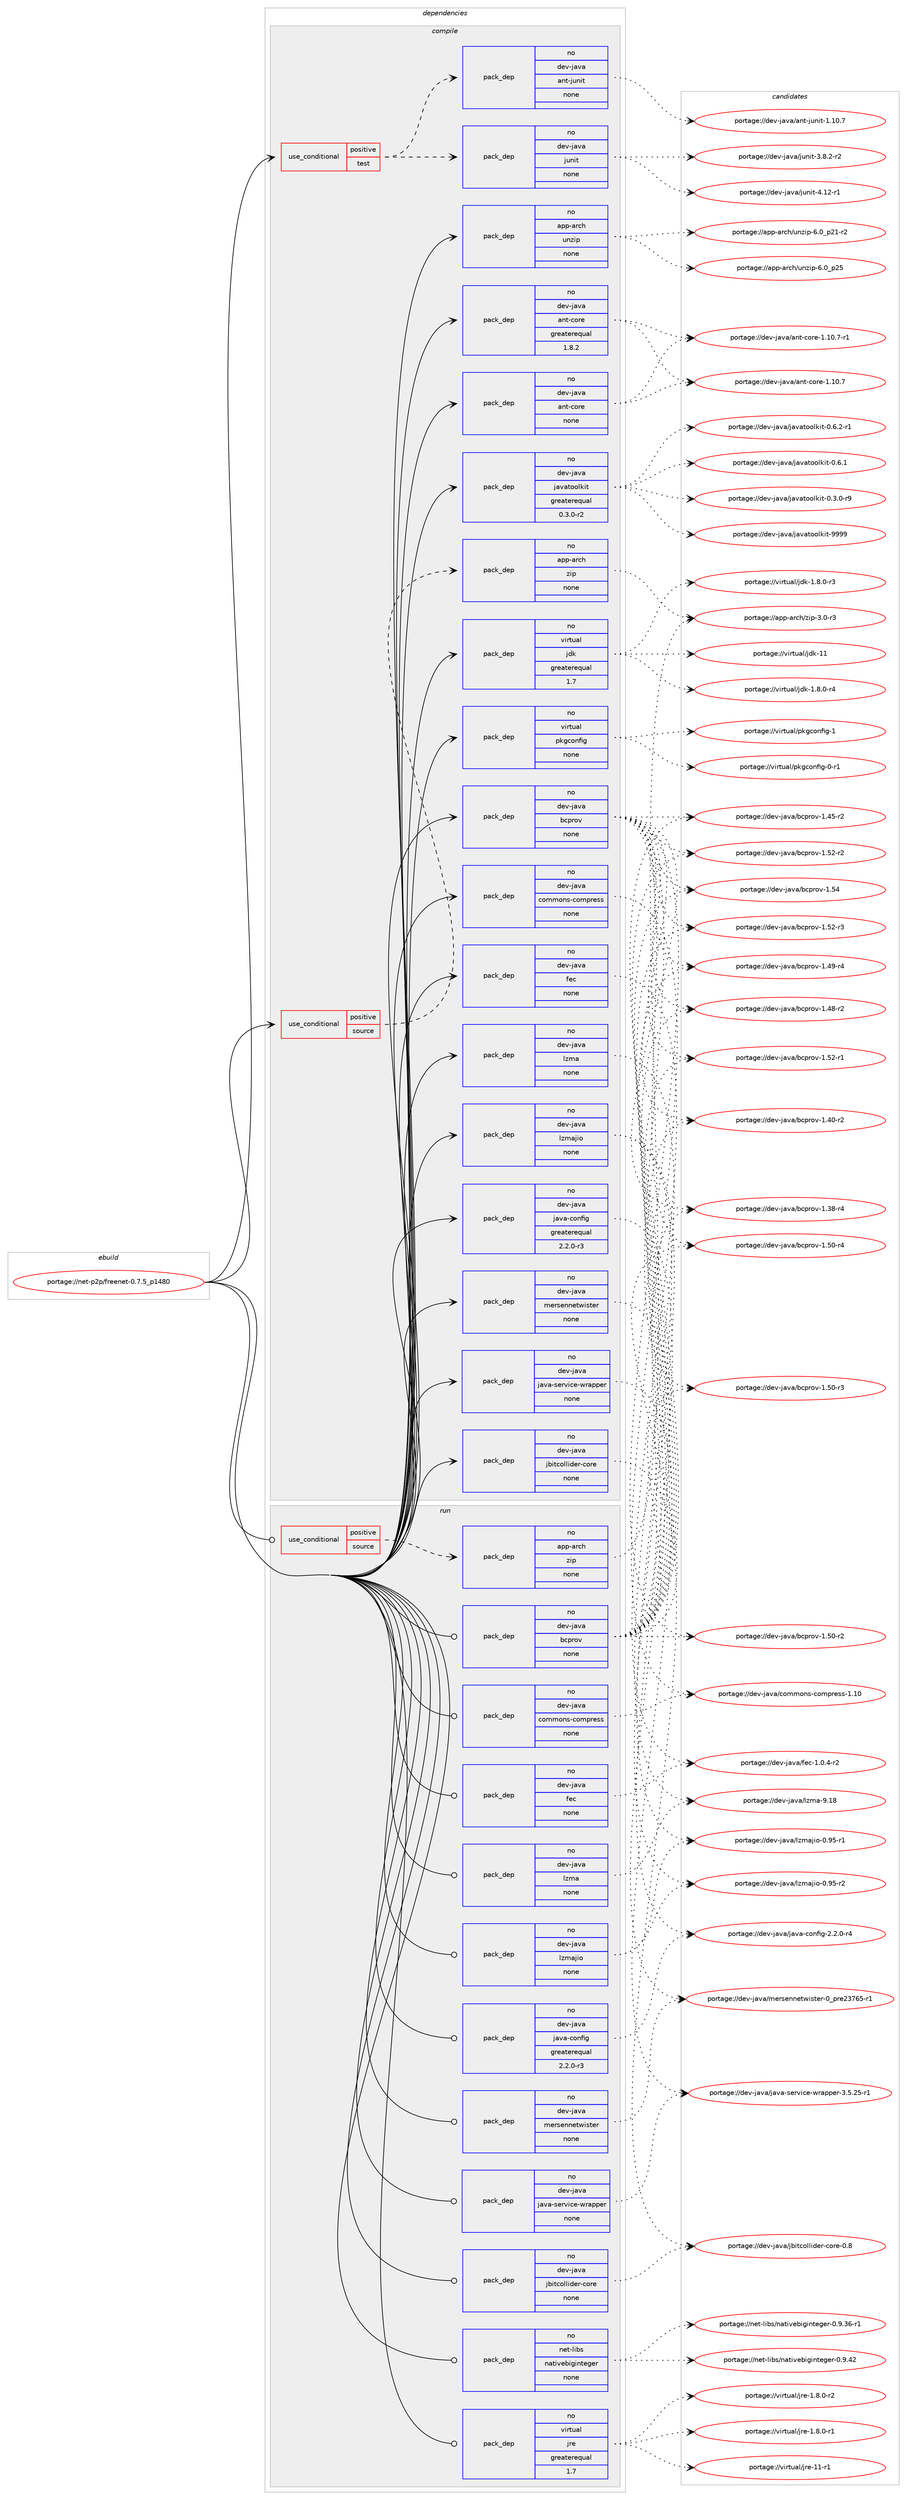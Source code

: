 digraph prolog {

# *************
# Graph options
# *************

newrank=true;
concentrate=true;
compound=true;
graph [rankdir=LR,fontname=Helvetica,fontsize=10,ranksep=1.5];#, ranksep=2.5, nodesep=0.2];
edge  [arrowhead=vee];
node  [fontname=Helvetica,fontsize=10];

# **********
# The ebuild
# **********

subgraph cluster_leftcol {
color=gray;
rank=same;
label=<<i>ebuild</i>>;
id [label="portage://net-p2p/freenet-0.7.5_p1480", color=red, width=4, href="../net-p2p/freenet-0.7.5_p1480.svg"];
}

# ****************
# The dependencies
# ****************

subgraph cluster_midcol {
color=gray;
label=<<i>dependencies</i>>;
subgraph cluster_compile {
fillcolor="#eeeeee";
style=filled;
label=<<i>compile</i>>;
subgraph cond20958 {
dependency105490 [label=<<TABLE BORDER="0" CELLBORDER="1" CELLSPACING="0" CELLPADDING="4"><TR><TD ROWSPAN="3" CELLPADDING="10">use_conditional</TD></TR><TR><TD>positive</TD></TR><TR><TD>source</TD></TR></TABLE>>, shape=none, color=red];
subgraph pack82700 {
dependency105491 [label=<<TABLE BORDER="0" CELLBORDER="1" CELLSPACING="0" CELLPADDING="4" WIDTH="220"><TR><TD ROWSPAN="6" CELLPADDING="30">pack_dep</TD></TR><TR><TD WIDTH="110">no</TD></TR><TR><TD>app-arch</TD></TR><TR><TD>zip</TD></TR><TR><TD>none</TD></TR><TR><TD></TD></TR></TABLE>>, shape=none, color=blue];
}
dependency105490:e -> dependency105491:w [weight=20,style="dashed",arrowhead="vee"];
}
id:e -> dependency105490:w [weight=20,style="solid",arrowhead="vee"];
subgraph cond20959 {
dependency105492 [label=<<TABLE BORDER="0" CELLBORDER="1" CELLSPACING="0" CELLPADDING="4"><TR><TD ROWSPAN="3" CELLPADDING="10">use_conditional</TD></TR><TR><TD>positive</TD></TR><TR><TD>test</TD></TR></TABLE>>, shape=none, color=red];
subgraph pack82701 {
dependency105493 [label=<<TABLE BORDER="0" CELLBORDER="1" CELLSPACING="0" CELLPADDING="4" WIDTH="220"><TR><TD ROWSPAN="6" CELLPADDING="30">pack_dep</TD></TR><TR><TD WIDTH="110">no</TD></TR><TR><TD>dev-java</TD></TR><TR><TD>junit</TD></TR><TR><TD>none</TD></TR><TR><TD></TD></TR></TABLE>>, shape=none, color=blue];
}
dependency105492:e -> dependency105493:w [weight=20,style="dashed",arrowhead="vee"];
subgraph pack82702 {
dependency105494 [label=<<TABLE BORDER="0" CELLBORDER="1" CELLSPACING="0" CELLPADDING="4" WIDTH="220"><TR><TD ROWSPAN="6" CELLPADDING="30">pack_dep</TD></TR><TR><TD WIDTH="110">no</TD></TR><TR><TD>dev-java</TD></TR><TR><TD>ant-junit</TD></TR><TR><TD>none</TD></TR><TR><TD></TD></TR></TABLE>>, shape=none, color=blue];
}
dependency105492:e -> dependency105494:w [weight=20,style="dashed",arrowhead="vee"];
}
id:e -> dependency105492:w [weight=20,style="solid",arrowhead="vee"];
subgraph pack82703 {
dependency105495 [label=<<TABLE BORDER="0" CELLBORDER="1" CELLSPACING="0" CELLPADDING="4" WIDTH="220"><TR><TD ROWSPAN="6" CELLPADDING="30">pack_dep</TD></TR><TR><TD WIDTH="110">no</TD></TR><TR><TD>app-arch</TD></TR><TR><TD>unzip</TD></TR><TR><TD>none</TD></TR><TR><TD></TD></TR></TABLE>>, shape=none, color=blue];
}
id:e -> dependency105495:w [weight=20,style="solid",arrowhead="vee"];
subgraph pack82704 {
dependency105496 [label=<<TABLE BORDER="0" CELLBORDER="1" CELLSPACING="0" CELLPADDING="4" WIDTH="220"><TR><TD ROWSPAN="6" CELLPADDING="30">pack_dep</TD></TR><TR><TD WIDTH="110">no</TD></TR><TR><TD>dev-java</TD></TR><TR><TD>ant-core</TD></TR><TR><TD>greaterequal</TD></TR><TR><TD>1.8.2</TD></TR></TABLE>>, shape=none, color=blue];
}
id:e -> dependency105496:w [weight=20,style="solid",arrowhead="vee"];
subgraph pack82705 {
dependency105497 [label=<<TABLE BORDER="0" CELLBORDER="1" CELLSPACING="0" CELLPADDING="4" WIDTH="220"><TR><TD ROWSPAN="6" CELLPADDING="30">pack_dep</TD></TR><TR><TD WIDTH="110">no</TD></TR><TR><TD>dev-java</TD></TR><TR><TD>ant-core</TD></TR><TR><TD>none</TD></TR><TR><TD></TD></TR></TABLE>>, shape=none, color=blue];
}
id:e -> dependency105497:w [weight=20,style="solid",arrowhead="vee"];
subgraph pack82706 {
dependency105498 [label=<<TABLE BORDER="0" CELLBORDER="1" CELLSPACING="0" CELLPADDING="4" WIDTH="220"><TR><TD ROWSPAN="6" CELLPADDING="30">pack_dep</TD></TR><TR><TD WIDTH="110">no</TD></TR><TR><TD>dev-java</TD></TR><TR><TD>bcprov</TD></TR><TR><TD>none</TD></TR><TR><TD></TD></TR></TABLE>>, shape=none, color=blue];
}
id:e -> dependency105498:w [weight=20,style="solid",arrowhead="vee"];
subgraph pack82707 {
dependency105499 [label=<<TABLE BORDER="0" CELLBORDER="1" CELLSPACING="0" CELLPADDING="4" WIDTH="220"><TR><TD ROWSPAN="6" CELLPADDING="30">pack_dep</TD></TR><TR><TD WIDTH="110">no</TD></TR><TR><TD>dev-java</TD></TR><TR><TD>commons-compress</TD></TR><TR><TD>none</TD></TR><TR><TD></TD></TR></TABLE>>, shape=none, color=blue];
}
id:e -> dependency105499:w [weight=20,style="solid",arrowhead="vee"];
subgraph pack82708 {
dependency105500 [label=<<TABLE BORDER="0" CELLBORDER="1" CELLSPACING="0" CELLPADDING="4" WIDTH="220"><TR><TD ROWSPAN="6" CELLPADDING="30">pack_dep</TD></TR><TR><TD WIDTH="110">no</TD></TR><TR><TD>dev-java</TD></TR><TR><TD>fec</TD></TR><TR><TD>none</TD></TR><TR><TD></TD></TR></TABLE>>, shape=none, color=blue];
}
id:e -> dependency105500:w [weight=20,style="solid",arrowhead="vee"];
subgraph pack82709 {
dependency105501 [label=<<TABLE BORDER="0" CELLBORDER="1" CELLSPACING="0" CELLPADDING="4" WIDTH="220"><TR><TD ROWSPAN="6" CELLPADDING="30">pack_dep</TD></TR><TR><TD WIDTH="110">no</TD></TR><TR><TD>dev-java</TD></TR><TR><TD>java-config</TD></TR><TR><TD>greaterequal</TD></TR><TR><TD>2.2.0-r3</TD></TR></TABLE>>, shape=none, color=blue];
}
id:e -> dependency105501:w [weight=20,style="solid",arrowhead="vee"];
subgraph pack82710 {
dependency105502 [label=<<TABLE BORDER="0" CELLBORDER="1" CELLSPACING="0" CELLPADDING="4" WIDTH="220"><TR><TD ROWSPAN="6" CELLPADDING="30">pack_dep</TD></TR><TR><TD WIDTH="110">no</TD></TR><TR><TD>dev-java</TD></TR><TR><TD>java-service-wrapper</TD></TR><TR><TD>none</TD></TR><TR><TD></TD></TR></TABLE>>, shape=none, color=blue];
}
id:e -> dependency105502:w [weight=20,style="solid",arrowhead="vee"];
subgraph pack82711 {
dependency105503 [label=<<TABLE BORDER="0" CELLBORDER="1" CELLSPACING="0" CELLPADDING="4" WIDTH="220"><TR><TD ROWSPAN="6" CELLPADDING="30">pack_dep</TD></TR><TR><TD WIDTH="110">no</TD></TR><TR><TD>dev-java</TD></TR><TR><TD>javatoolkit</TD></TR><TR><TD>greaterequal</TD></TR><TR><TD>0.3.0-r2</TD></TR></TABLE>>, shape=none, color=blue];
}
id:e -> dependency105503:w [weight=20,style="solid",arrowhead="vee"];
subgraph pack82712 {
dependency105504 [label=<<TABLE BORDER="0" CELLBORDER="1" CELLSPACING="0" CELLPADDING="4" WIDTH="220"><TR><TD ROWSPAN="6" CELLPADDING="30">pack_dep</TD></TR><TR><TD WIDTH="110">no</TD></TR><TR><TD>dev-java</TD></TR><TR><TD>jbitcollider-core</TD></TR><TR><TD>none</TD></TR><TR><TD></TD></TR></TABLE>>, shape=none, color=blue];
}
id:e -> dependency105504:w [weight=20,style="solid",arrowhead="vee"];
subgraph pack82713 {
dependency105505 [label=<<TABLE BORDER="0" CELLBORDER="1" CELLSPACING="0" CELLPADDING="4" WIDTH="220"><TR><TD ROWSPAN="6" CELLPADDING="30">pack_dep</TD></TR><TR><TD WIDTH="110">no</TD></TR><TR><TD>dev-java</TD></TR><TR><TD>lzma</TD></TR><TR><TD>none</TD></TR><TR><TD></TD></TR></TABLE>>, shape=none, color=blue];
}
id:e -> dependency105505:w [weight=20,style="solid",arrowhead="vee"];
subgraph pack82714 {
dependency105506 [label=<<TABLE BORDER="0" CELLBORDER="1" CELLSPACING="0" CELLPADDING="4" WIDTH="220"><TR><TD ROWSPAN="6" CELLPADDING="30">pack_dep</TD></TR><TR><TD WIDTH="110">no</TD></TR><TR><TD>dev-java</TD></TR><TR><TD>lzmajio</TD></TR><TR><TD>none</TD></TR><TR><TD></TD></TR></TABLE>>, shape=none, color=blue];
}
id:e -> dependency105506:w [weight=20,style="solid",arrowhead="vee"];
subgraph pack82715 {
dependency105507 [label=<<TABLE BORDER="0" CELLBORDER="1" CELLSPACING="0" CELLPADDING="4" WIDTH="220"><TR><TD ROWSPAN="6" CELLPADDING="30">pack_dep</TD></TR><TR><TD WIDTH="110">no</TD></TR><TR><TD>dev-java</TD></TR><TR><TD>mersennetwister</TD></TR><TR><TD>none</TD></TR><TR><TD></TD></TR></TABLE>>, shape=none, color=blue];
}
id:e -> dependency105507:w [weight=20,style="solid",arrowhead="vee"];
subgraph pack82716 {
dependency105508 [label=<<TABLE BORDER="0" CELLBORDER="1" CELLSPACING="0" CELLPADDING="4" WIDTH="220"><TR><TD ROWSPAN="6" CELLPADDING="30">pack_dep</TD></TR><TR><TD WIDTH="110">no</TD></TR><TR><TD>virtual</TD></TR><TR><TD>jdk</TD></TR><TR><TD>greaterequal</TD></TR><TR><TD>1.7</TD></TR></TABLE>>, shape=none, color=blue];
}
id:e -> dependency105508:w [weight=20,style="solid",arrowhead="vee"];
subgraph pack82717 {
dependency105509 [label=<<TABLE BORDER="0" CELLBORDER="1" CELLSPACING="0" CELLPADDING="4" WIDTH="220"><TR><TD ROWSPAN="6" CELLPADDING="30">pack_dep</TD></TR><TR><TD WIDTH="110">no</TD></TR><TR><TD>virtual</TD></TR><TR><TD>pkgconfig</TD></TR><TR><TD>none</TD></TR><TR><TD></TD></TR></TABLE>>, shape=none, color=blue];
}
id:e -> dependency105509:w [weight=20,style="solid",arrowhead="vee"];
}
subgraph cluster_compileandrun {
fillcolor="#eeeeee";
style=filled;
label=<<i>compile and run</i>>;
}
subgraph cluster_run {
fillcolor="#eeeeee";
style=filled;
label=<<i>run</i>>;
subgraph cond20960 {
dependency105510 [label=<<TABLE BORDER="0" CELLBORDER="1" CELLSPACING="0" CELLPADDING="4"><TR><TD ROWSPAN="3" CELLPADDING="10">use_conditional</TD></TR><TR><TD>positive</TD></TR><TR><TD>source</TD></TR></TABLE>>, shape=none, color=red];
subgraph pack82718 {
dependency105511 [label=<<TABLE BORDER="0" CELLBORDER="1" CELLSPACING="0" CELLPADDING="4" WIDTH="220"><TR><TD ROWSPAN="6" CELLPADDING="30">pack_dep</TD></TR><TR><TD WIDTH="110">no</TD></TR><TR><TD>app-arch</TD></TR><TR><TD>zip</TD></TR><TR><TD>none</TD></TR><TR><TD></TD></TR></TABLE>>, shape=none, color=blue];
}
dependency105510:e -> dependency105511:w [weight=20,style="dashed",arrowhead="vee"];
}
id:e -> dependency105510:w [weight=20,style="solid",arrowhead="odot"];
subgraph pack82719 {
dependency105512 [label=<<TABLE BORDER="0" CELLBORDER="1" CELLSPACING="0" CELLPADDING="4" WIDTH="220"><TR><TD ROWSPAN="6" CELLPADDING="30">pack_dep</TD></TR><TR><TD WIDTH="110">no</TD></TR><TR><TD>dev-java</TD></TR><TR><TD>bcprov</TD></TR><TR><TD>none</TD></TR><TR><TD></TD></TR></TABLE>>, shape=none, color=blue];
}
id:e -> dependency105512:w [weight=20,style="solid",arrowhead="odot"];
subgraph pack82720 {
dependency105513 [label=<<TABLE BORDER="0" CELLBORDER="1" CELLSPACING="0" CELLPADDING="4" WIDTH="220"><TR><TD ROWSPAN="6" CELLPADDING="30">pack_dep</TD></TR><TR><TD WIDTH="110">no</TD></TR><TR><TD>dev-java</TD></TR><TR><TD>commons-compress</TD></TR><TR><TD>none</TD></TR><TR><TD></TD></TR></TABLE>>, shape=none, color=blue];
}
id:e -> dependency105513:w [weight=20,style="solid",arrowhead="odot"];
subgraph pack82721 {
dependency105514 [label=<<TABLE BORDER="0" CELLBORDER="1" CELLSPACING="0" CELLPADDING="4" WIDTH="220"><TR><TD ROWSPAN="6" CELLPADDING="30">pack_dep</TD></TR><TR><TD WIDTH="110">no</TD></TR><TR><TD>dev-java</TD></TR><TR><TD>fec</TD></TR><TR><TD>none</TD></TR><TR><TD></TD></TR></TABLE>>, shape=none, color=blue];
}
id:e -> dependency105514:w [weight=20,style="solid",arrowhead="odot"];
subgraph pack82722 {
dependency105515 [label=<<TABLE BORDER="0" CELLBORDER="1" CELLSPACING="0" CELLPADDING="4" WIDTH="220"><TR><TD ROWSPAN="6" CELLPADDING="30">pack_dep</TD></TR><TR><TD WIDTH="110">no</TD></TR><TR><TD>dev-java</TD></TR><TR><TD>java-config</TD></TR><TR><TD>greaterequal</TD></TR><TR><TD>2.2.0-r3</TD></TR></TABLE>>, shape=none, color=blue];
}
id:e -> dependency105515:w [weight=20,style="solid",arrowhead="odot"];
subgraph pack82723 {
dependency105516 [label=<<TABLE BORDER="0" CELLBORDER="1" CELLSPACING="0" CELLPADDING="4" WIDTH="220"><TR><TD ROWSPAN="6" CELLPADDING="30">pack_dep</TD></TR><TR><TD WIDTH="110">no</TD></TR><TR><TD>dev-java</TD></TR><TR><TD>java-service-wrapper</TD></TR><TR><TD>none</TD></TR><TR><TD></TD></TR></TABLE>>, shape=none, color=blue];
}
id:e -> dependency105516:w [weight=20,style="solid",arrowhead="odot"];
subgraph pack82724 {
dependency105517 [label=<<TABLE BORDER="0" CELLBORDER="1" CELLSPACING="0" CELLPADDING="4" WIDTH="220"><TR><TD ROWSPAN="6" CELLPADDING="30">pack_dep</TD></TR><TR><TD WIDTH="110">no</TD></TR><TR><TD>dev-java</TD></TR><TR><TD>jbitcollider-core</TD></TR><TR><TD>none</TD></TR><TR><TD></TD></TR></TABLE>>, shape=none, color=blue];
}
id:e -> dependency105517:w [weight=20,style="solid",arrowhead="odot"];
subgraph pack82725 {
dependency105518 [label=<<TABLE BORDER="0" CELLBORDER="1" CELLSPACING="0" CELLPADDING="4" WIDTH="220"><TR><TD ROWSPAN="6" CELLPADDING="30">pack_dep</TD></TR><TR><TD WIDTH="110">no</TD></TR><TR><TD>dev-java</TD></TR><TR><TD>lzma</TD></TR><TR><TD>none</TD></TR><TR><TD></TD></TR></TABLE>>, shape=none, color=blue];
}
id:e -> dependency105518:w [weight=20,style="solid",arrowhead="odot"];
subgraph pack82726 {
dependency105519 [label=<<TABLE BORDER="0" CELLBORDER="1" CELLSPACING="0" CELLPADDING="4" WIDTH="220"><TR><TD ROWSPAN="6" CELLPADDING="30">pack_dep</TD></TR><TR><TD WIDTH="110">no</TD></TR><TR><TD>dev-java</TD></TR><TR><TD>lzmajio</TD></TR><TR><TD>none</TD></TR><TR><TD></TD></TR></TABLE>>, shape=none, color=blue];
}
id:e -> dependency105519:w [weight=20,style="solid",arrowhead="odot"];
subgraph pack82727 {
dependency105520 [label=<<TABLE BORDER="0" CELLBORDER="1" CELLSPACING="0" CELLPADDING="4" WIDTH="220"><TR><TD ROWSPAN="6" CELLPADDING="30">pack_dep</TD></TR><TR><TD WIDTH="110">no</TD></TR><TR><TD>dev-java</TD></TR><TR><TD>mersennetwister</TD></TR><TR><TD>none</TD></TR><TR><TD></TD></TR></TABLE>>, shape=none, color=blue];
}
id:e -> dependency105520:w [weight=20,style="solid",arrowhead="odot"];
subgraph pack82728 {
dependency105521 [label=<<TABLE BORDER="0" CELLBORDER="1" CELLSPACING="0" CELLPADDING="4" WIDTH="220"><TR><TD ROWSPAN="6" CELLPADDING="30">pack_dep</TD></TR><TR><TD WIDTH="110">no</TD></TR><TR><TD>net-libs</TD></TR><TR><TD>nativebiginteger</TD></TR><TR><TD>none</TD></TR><TR><TD></TD></TR></TABLE>>, shape=none, color=blue];
}
id:e -> dependency105521:w [weight=20,style="solid",arrowhead="odot"];
subgraph pack82729 {
dependency105522 [label=<<TABLE BORDER="0" CELLBORDER="1" CELLSPACING="0" CELLPADDING="4" WIDTH="220"><TR><TD ROWSPAN="6" CELLPADDING="30">pack_dep</TD></TR><TR><TD WIDTH="110">no</TD></TR><TR><TD>virtual</TD></TR><TR><TD>jre</TD></TR><TR><TD>greaterequal</TD></TR><TR><TD>1.7</TD></TR></TABLE>>, shape=none, color=blue];
}
id:e -> dependency105522:w [weight=20,style="solid",arrowhead="odot"];
}
}

# **************
# The candidates
# **************

subgraph cluster_choices {
rank=same;
color=gray;
label=<<i>candidates</i>>;

subgraph choice82700 {
color=black;
nodesep=1;
choice9711211245971149910447122105112455146484511451 [label="portage://app-arch/zip-3.0-r3", color=red, width=4,href="../app-arch/zip-3.0-r3.svg"];
dependency105491:e -> choice9711211245971149910447122105112455146484511451:w [style=dotted,weight="100"];
}
subgraph choice82701 {
color=black;
nodesep=1;
choice1001011184510697118974710611711010511645524649504511449 [label="portage://dev-java/junit-4.12-r1", color=red, width=4,href="../dev-java/junit-4.12-r1.svg"];
choice100101118451069711897471061171101051164551465646504511450 [label="portage://dev-java/junit-3.8.2-r2", color=red, width=4,href="../dev-java/junit-3.8.2-r2.svg"];
dependency105493:e -> choice1001011184510697118974710611711010511645524649504511449:w [style=dotted,weight="100"];
dependency105493:e -> choice100101118451069711897471061171101051164551465646504511450:w [style=dotted,weight="100"];
}
subgraph choice82702 {
color=black;
nodesep=1;
choice10010111845106971189747971101164510611711010511645494649484655 [label="portage://dev-java/ant-junit-1.10.7", color=red, width=4,href="../dev-java/ant-junit-1.10.7.svg"];
dependency105494:e -> choice10010111845106971189747971101164510611711010511645494649484655:w [style=dotted,weight="100"];
}
subgraph choice82703 {
color=black;
nodesep=1;
choice971121124597114991044711711012210511245544648951125053 [label="portage://app-arch/unzip-6.0_p25", color=red, width=4,href="../app-arch/unzip-6.0_p25.svg"];
choice9711211245971149910447117110122105112455446489511250494511450 [label="portage://app-arch/unzip-6.0_p21-r2", color=red, width=4,href="../app-arch/unzip-6.0_p21-r2.svg"];
dependency105495:e -> choice971121124597114991044711711012210511245544648951125053:w [style=dotted,weight="100"];
dependency105495:e -> choice9711211245971149910447117110122105112455446489511250494511450:w [style=dotted,weight="100"];
}
subgraph choice82704 {
color=black;
nodesep=1;
choice10010111845106971189747971101164599111114101454946494846554511449 [label="portage://dev-java/ant-core-1.10.7-r1", color=red, width=4,href="../dev-java/ant-core-1.10.7-r1.svg"];
choice1001011184510697118974797110116459911111410145494649484655 [label="portage://dev-java/ant-core-1.10.7", color=red, width=4,href="../dev-java/ant-core-1.10.7.svg"];
dependency105496:e -> choice10010111845106971189747971101164599111114101454946494846554511449:w [style=dotted,weight="100"];
dependency105496:e -> choice1001011184510697118974797110116459911111410145494649484655:w [style=dotted,weight="100"];
}
subgraph choice82705 {
color=black;
nodesep=1;
choice10010111845106971189747971101164599111114101454946494846554511449 [label="portage://dev-java/ant-core-1.10.7-r1", color=red, width=4,href="../dev-java/ant-core-1.10.7-r1.svg"];
choice1001011184510697118974797110116459911111410145494649484655 [label="portage://dev-java/ant-core-1.10.7", color=red, width=4,href="../dev-java/ant-core-1.10.7.svg"];
dependency105497:e -> choice10010111845106971189747971101164599111114101454946494846554511449:w [style=dotted,weight="100"];
dependency105497:e -> choice1001011184510697118974797110116459911111410145494649484655:w [style=dotted,weight="100"];
}
subgraph choice82706 {
color=black;
nodesep=1;
choice1001011184510697118974798991121141111184549465352 [label="portage://dev-java/bcprov-1.54", color=red, width=4,href="../dev-java/bcprov-1.54.svg"];
choice10010111845106971189747989911211411111845494653504511451 [label="portage://dev-java/bcprov-1.52-r3", color=red, width=4,href="../dev-java/bcprov-1.52-r3.svg"];
choice10010111845106971189747989911211411111845494653504511450 [label="portage://dev-java/bcprov-1.52-r2", color=red, width=4,href="../dev-java/bcprov-1.52-r2.svg"];
choice10010111845106971189747989911211411111845494653504511449 [label="portage://dev-java/bcprov-1.52-r1", color=red, width=4,href="../dev-java/bcprov-1.52-r1.svg"];
choice10010111845106971189747989911211411111845494653484511452 [label="portage://dev-java/bcprov-1.50-r4", color=red, width=4,href="../dev-java/bcprov-1.50-r4.svg"];
choice10010111845106971189747989911211411111845494653484511451 [label="portage://dev-java/bcprov-1.50-r3", color=red, width=4,href="../dev-java/bcprov-1.50-r3.svg"];
choice10010111845106971189747989911211411111845494653484511450 [label="portage://dev-java/bcprov-1.50-r2", color=red, width=4,href="../dev-java/bcprov-1.50-r2.svg"];
choice10010111845106971189747989911211411111845494652574511452 [label="portage://dev-java/bcprov-1.49-r4", color=red, width=4,href="../dev-java/bcprov-1.49-r4.svg"];
choice10010111845106971189747989911211411111845494652564511450 [label="portage://dev-java/bcprov-1.48-r2", color=red, width=4,href="../dev-java/bcprov-1.48-r2.svg"];
choice10010111845106971189747989911211411111845494652534511450 [label="portage://dev-java/bcprov-1.45-r2", color=red, width=4,href="../dev-java/bcprov-1.45-r2.svg"];
choice10010111845106971189747989911211411111845494652484511450 [label="portage://dev-java/bcprov-1.40-r2", color=red, width=4,href="../dev-java/bcprov-1.40-r2.svg"];
choice10010111845106971189747989911211411111845494651564511452 [label="portage://dev-java/bcprov-1.38-r4", color=red, width=4,href="../dev-java/bcprov-1.38-r4.svg"];
dependency105498:e -> choice1001011184510697118974798991121141111184549465352:w [style=dotted,weight="100"];
dependency105498:e -> choice10010111845106971189747989911211411111845494653504511451:w [style=dotted,weight="100"];
dependency105498:e -> choice10010111845106971189747989911211411111845494653504511450:w [style=dotted,weight="100"];
dependency105498:e -> choice10010111845106971189747989911211411111845494653504511449:w [style=dotted,weight="100"];
dependency105498:e -> choice10010111845106971189747989911211411111845494653484511452:w [style=dotted,weight="100"];
dependency105498:e -> choice10010111845106971189747989911211411111845494653484511451:w [style=dotted,weight="100"];
dependency105498:e -> choice10010111845106971189747989911211411111845494653484511450:w [style=dotted,weight="100"];
dependency105498:e -> choice10010111845106971189747989911211411111845494652574511452:w [style=dotted,weight="100"];
dependency105498:e -> choice10010111845106971189747989911211411111845494652564511450:w [style=dotted,weight="100"];
dependency105498:e -> choice10010111845106971189747989911211411111845494652534511450:w [style=dotted,weight="100"];
dependency105498:e -> choice10010111845106971189747989911211411111845494652484511450:w [style=dotted,weight="100"];
dependency105498:e -> choice10010111845106971189747989911211411111845494651564511452:w [style=dotted,weight="100"];
}
subgraph choice82707 {
color=black;
nodesep=1;
choice100101118451069711897479911110910911111011545991111091121141011151154549464948 [label="portage://dev-java/commons-compress-1.10", color=red, width=4,href="../dev-java/commons-compress-1.10.svg"];
dependency105499:e -> choice100101118451069711897479911110910911111011545991111091121141011151154549464948:w [style=dotted,weight="100"];
}
subgraph choice82708 {
color=black;
nodesep=1;
choice10010111845106971189747102101994549464846524511450 [label="portage://dev-java/fec-1.0.4-r2", color=red, width=4,href="../dev-java/fec-1.0.4-r2.svg"];
dependency105500:e -> choice10010111845106971189747102101994549464846524511450:w [style=dotted,weight="100"];
}
subgraph choice82709 {
color=black;
nodesep=1;
choice10010111845106971189747106971189745991111101021051034550465046484511452 [label="portage://dev-java/java-config-2.2.0-r4", color=red, width=4,href="../dev-java/java-config-2.2.0-r4.svg"];
dependency105501:e -> choice10010111845106971189747106971189745991111101021051034550465046484511452:w [style=dotted,weight="100"];
}
subgraph choice82710 {
color=black;
nodesep=1;
choice10010111845106971189747106971189745115101114118105991014511911497112112101114455146534650534511449 [label="portage://dev-java/java-service-wrapper-3.5.25-r1", color=red, width=4,href="../dev-java/java-service-wrapper-3.5.25-r1.svg"];
dependency105502:e -> choice10010111845106971189747106971189745115101114118105991014511911497112112101114455146534650534511449:w [style=dotted,weight="100"];
}
subgraph choice82711 {
color=black;
nodesep=1;
choice1001011184510697118974710697118971161111111081071051164557575757 [label="portage://dev-java/javatoolkit-9999", color=red, width=4,href="../dev-java/javatoolkit-9999.svg"];
choice1001011184510697118974710697118971161111111081071051164548465446504511449 [label="portage://dev-java/javatoolkit-0.6.2-r1", color=red, width=4,href="../dev-java/javatoolkit-0.6.2-r1.svg"];
choice100101118451069711897471069711897116111111108107105116454846544649 [label="portage://dev-java/javatoolkit-0.6.1", color=red, width=4,href="../dev-java/javatoolkit-0.6.1.svg"];
choice1001011184510697118974710697118971161111111081071051164548465146484511457 [label="portage://dev-java/javatoolkit-0.3.0-r9", color=red, width=4,href="../dev-java/javatoolkit-0.3.0-r9.svg"];
dependency105503:e -> choice1001011184510697118974710697118971161111111081071051164557575757:w [style=dotted,weight="100"];
dependency105503:e -> choice1001011184510697118974710697118971161111111081071051164548465446504511449:w [style=dotted,weight="100"];
dependency105503:e -> choice100101118451069711897471069711897116111111108107105116454846544649:w [style=dotted,weight="100"];
dependency105503:e -> choice1001011184510697118974710697118971161111111081071051164548465146484511457:w [style=dotted,weight="100"];
}
subgraph choice82712 {
color=black;
nodesep=1;
choice100101118451069711897471069810511699111108108105100101114459911111410145484656 [label="portage://dev-java/jbitcollider-core-0.8", color=red, width=4,href="../dev-java/jbitcollider-core-0.8.svg"];
dependency105504:e -> choice100101118451069711897471069810511699111108108105100101114459911111410145484656:w [style=dotted,weight="100"];
}
subgraph choice82713 {
color=black;
nodesep=1;
choice10010111845106971189747108122109974557464956 [label="portage://dev-java/lzma-9.18", color=red, width=4,href="../dev-java/lzma-9.18.svg"];
dependency105505:e -> choice10010111845106971189747108122109974557464956:w [style=dotted,weight="100"];
}
subgraph choice82714 {
color=black;
nodesep=1;
choice100101118451069711897471081221099710610511145484657534511450 [label="portage://dev-java/lzmajio-0.95-r2", color=red, width=4,href="../dev-java/lzmajio-0.95-r2.svg"];
choice100101118451069711897471081221099710610511145484657534511449 [label="portage://dev-java/lzmajio-0.95-r1", color=red, width=4,href="../dev-java/lzmajio-0.95-r1.svg"];
dependency105506:e -> choice100101118451069711897471081221099710610511145484657534511450:w [style=dotted,weight="100"];
dependency105506:e -> choice100101118451069711897471081221099710610511145484657534511449:w [style=dotted,weight="100"];
}
subgraph choice82715 {
color=black;
nodesep=1;
choice1001011184510697118974710910111411510111011010111611910511511610111445489511211410150515554534511449 [label="portage://dev-java/mersennetwister-0_pre23765-r1", color=red, width=4,href="../dev-java/mersennetwister-0_pre23765-r1.svg"];
dependency105507:e -> choice1001011184510697118974710910111411510111011010111611910511511610111445489511211410150515554534511449:w [style=dotted,weight="100"];
}
subgraph choice82716 {
color=black;
nodesep=1;
choice1181051141161179710847106100107454949 [label="portage://virtual/jdk-11", color=red, width=4,href="../virtual/jdk-11.svg"];
choice11810511411611797108471061001074549465646484511452 [label="portage://virtual/jdk-1.8.0-r4", color=red, width=4,href="../virtual/jdk-1.8.0-r4.svg"];
choice11810511411611797108471061001074549465646484511451 [label="portage://virtual/jdk-1.8.0-r3", color=red, width=4,href="../virtual/jdk-1.8.0-r3.svg"];
dependency105508:e -> choice1181051141161179710847106100107454949:w [style=dotted,weight="100"];
dependency105508:e -> choice11810511411611797108471061001074549465646484511452:w [style=dotted,weight="100"];
dependency105508:e -> choice11810511411611797108471061001074549465646484511451:w [style=dotted,weight="100"];
}
subgraph choice82717 {
color=black;
nodesep=1;
choice1181051141161179710847112107103991111101021051034549 [label="portage://virtual/pkgconfig-1", color=red, width=4,href="../virtual/pkgconfig-1.svg"];
choice11810511411611797108471121071039911111010210510345484511449 [label="portage://virtual/pkgconfig-0-r1", color=red, width=4,href="../virtual/pkgconfig-0-r1.svg"];
dependency105509:e -> choice1181051141161179710847112107103991111101021051034549:w [style=dotted,weight="100"];
dependency105509:e -> choice11810511411611797108471121071039911111010210510345484511449:w [style=dotted,weight="100"];
}
subgraph choice82718 {
color=black;
nodesep=1;
choice9711211245971149910447122105112455146484511451 [label="portage://app-arch/zip-3.0-r3", color=red, width=4,href="../app-arch/zip-3.0-r3.svg"];
dependency105511:e -> choice9711211245971149910447122105112455146484511451:w [style=dotted,weight="100"];
}
subgraph choice82719 {
color=black;
nodesep=1;
choice1001011184510697118974798991121141111184549465352 [label="portage://dev-java/bcprov-1.54", color=red, width=4,href="../dev-java/bcprov-1.54.svg"];
choice10010111845106971189747989911211411111845494653504511451 [label="portage://dev-java/bcprov-1.52-r3", color=red, width=4,href="../dev-java/bcprov-1.52-r3.svg"];
choice10010111845106971189747989911211411111845494653504511450 [label="portage://dev-java/bcprov-1.52-r2", color=red, width=4,href="../dev-java/bcprov-1.52-r2.svg"];
choice10010111845106971189747989911211411111845494653504511449 [label="portage://dev-java/bcprov-1.52-r1", color=red, width=4,href="../dev-java/bcprov-1.52-r1.svg"];
choice10010111845106971189747989911211411111845494653484511452 [label="portage://dev-java/bcprov-1.50-r4", color=red, width=4,href="../dev-java/bcprov-1.50-r4.svg"];
choice10010111845106971189747989911211411111845494653484511451 [label="portage://dev-java/bcprov-1.50-r3", color=red, width=4,href="../dev-java/bcprov-1.50-r3.svg"];
choice10010111845106971189747989911211411111845494653484511450 [label="portage://dev-java/bcprov-1.50-r2", color=red, width=4,href="../dev-java/bcprov-1.50-r2.svg"];
choice10010111845106971189747989911211411111845494652574511452 [label="portage://dev-java/bcprov-1.49-r4", color=red, width=4,href="../dev-java/bcprov-1.49-r4.svg"];
choice10010111845106971189747989911211411111845494652564511450 [label="portage://dev-java/bcprov-1.48-r2", color=red, width=4,href="../dev-java/bcprov-1.48-r2.svg"];
choice10010111845106971189747989911211411111845494652534511450 [label="portage://dev-java/bcprov-1.45-r2", color=red, width=4,href="../dev-java/bcprov-1.45-r2.svg"];
choice10010111845106971189747989911211411111845494652484511450 [label="portage://dev-java/bcprov-1.40-r2", color=red, width=4,href="../dev-java/bcprov-1.40-r2.svg"];
choice10010111845106971189747989911211411111845494651564511452 [label="portage://dev-java/bcprov-1.38-r4", color=red, width=4,href="../dev-java/bcprov-1.38-r4.svg"];
dependency105512:e -> choice1001011184510697118974798991121141111184549465352:w [style=dotted,weight="100"];
dependency105512:e -> choice10010111845106971189747989911211411111845494653504511451:w [style=dotted,weight="100"];
dependency105512:e -> choice10010111845106971189747989911211411111845494653504511450:w [style=dotted,weight="100"];
dependency105512:e -> choice10010111845106971189747989911211411111845494653504511449:w [style=dotted,weight="100"];
dependency105512:e -> choice10010111845106971189747989911211411111845494653484511452:w [style=dotted,weight="100"];
dependency105512:e -> choice10010111845106971189747989911211411111845494653484511451:w [style=dotted,weight="100"];
dependency105512:e -> choice10010111845106971189747989911211411111845494653484511450:w [style=dotted,weight="100"];
dependency105512:e -> choice10010111845106971189747989911211411111845494652574511452:w [style=dotted,weight="100"];
dependency105512:e -> choice10010111845106971189747989911211411111845494652564511450:w [style=dotted,weight="100"];
dependency105512:e -> choice10010111845106971189747989911211411111845494652534511450:w [style=dotted,weight="100"];
dependency105512:e -> choice10010111845106971189747989911211411111845494652484511450:w [style=dotted,weight="100"];
dependency105512:e -> choice10010111845106971189747989911211411111845494651564511452:w [style=dotted,weight="100"];
}
subgraph choice82720 {
color=black;
nodesep=1;
choice100101118451069711897479911110910911111011545991111091121141011151154549464948 [label="portage://dev-java/commons-compress-1.10", color=red, width=4,href="../dev-java/commons-compress-1.10.svg"];
dependency105513:e -> choice100101118451069711897479911110910911111011545991111091121141011151154549464948:w [style=dotted,weight="100"];
}
subgraph choice82721 {
color=black;
nodesep=1;
choice10010111845106971189747102101994549464846524511450 [label="portage://dev-java/fec-1.0.4-r2", color=red, width=4,href="../dev-java/fec-1.0.4-r2.svg"];
dependency105514:e -> choice10010111845106971189747102101994549464846524511450:w [style=dotted,weight="100"];
}
subgraph choice82722 {
color=black;
nodesep=1;
choice10010111845106971189747106971189745991111101021051034550465046484511452 [label="portage://dev-java/java-config-2.2.0-r4", color=red, width=4,href="../dev-java/java-config-2.2.0-r4.svg"];
dependency105515:e -> choice10010111845106971189747106971189745991111101021051034550465046484511452:w [style=dotted,weight="100"];
}
subgraph choice82723 {
color=black;
nodesep=1;
choice10010111845106971189747106971189745115101114118105991014511911497112112101114455146534650534511449 [label="portage://dev-java/java-service-wrapper-3.5.25-r1", color=red, width=4,href="../dev-java/java-service-wrapper-3.5.25-r1.svg"];
dependency105516:e -> choice10010111845106971189747106971189745115101114118105991014511911497112112101114455146534650534511449:w [style=dotted,weight="100"];
}
subgraph choice82724 {
color=black;
nodesep=1;
choice100101118451069711897471069810511699111108108105100101114459911111410145484656 [label="portage://dev-java/jbitcollider-core-0.8", color=red, width=4,href="../dev-java/jbitcollider-core-0.8.svg"];
dependency105517:e -> choice100101118451069711897471069810511699111108108105100101114459911111410145484656:w [style=dotted,weight="100"];
}
subgraph choice82725 {
color=black;
nodesep=1;
choice10010111845106971189747108122109974557464956 [label="portage://dev-java/lzma-9.18", color=red, width=4,href="../dev-java/lzma-9.18.svg"];
dependency105518:e -> choice10010111845106971189747108122109974557464956:w [style=dotted,weight="100"];
}
subgraph choice82726 {
color=black;
nodesep=1;
choice100101118451069711897471081221099710610511145484657534511450 [label="portage://dev-java/lzmajio-0.95-r2", color=red, width=4,href="../dev-java/lzmajio-0.95-r2.svg"];
choice100101118451069711897471081221099710610511145484657534511449 [label="portage://dev-java/lzmajio-0.95-r1", color=red, width=4,href="../dev-java/lzmajio-0.95-r1.svg"];
dependency105519:e -> choice100101118451069711897471081221099710610511145484657534511450:w [style=dotted,weight="100"];
dependency105519:e -> choice100101118451069711897471081221099710610511145484657534511449:w [style=dotted,weight="100"];
}
subgraph choice82727 {
color=black;
nodesep=1;
choice1001011184510697118974710910111411510111011010111611910511511610111445489511211410150515554534511449 [label="portage://dev-java/mersennetwister-0_pre23765-r1", color=red, width=4,href="../dev-java/mersennetwister-0_pre23765-r1.svg"];
dependency105520:e -> choice1001011184510697118974710910111411510111011010111611910511511610111445489511211410150515554534511449:w [style=dotted,weight="100"];
}
subgraph choice82728 {
color=black;
nodesep=1;
choice110101116451081059811547110971161051181019810510310511011610110310111445484657465250 [label="portage://net-libs/nativebiginteger-0.9.42", color=red, width=4,href="../net-libs/nativebiginteger-0.9.42.svg"];
choice1101011164510810598115471109711610511810198105103105110116101103101114454846574651544511449 [label="portage://net-libs/nativebiginteger-0.9.36-r1", color=red, width=4,href="../net-libs/nativebiginteger-0.9.36-r1.svg"];
dependency105521:e -> choice110101116451081059811547110971161051181019810510310511011610110310111445484657465250:w [style=dotted,weight="100"];
dependency105521:e -> choice1101011164510810598115471109711610511810198105103105110116101103101114454846574651544511449:w [style=dotted,weight="100"];
}
subgraph choice82729 {
color=black;
nodesep=1;
choice11810511411611797108471061141014549494511449 [label="portage://virtual/jre-11-r1", color=red, width=4,href="../virtual/jre-11-r1.svg"];
choice11810511411611797108471061141014549465646484511450 [label="portage://virtual/jre-1.8.0-r2", color=red, width=4,href="../virtual/jre-1.8.0-r2.svg"];
choice11810511411611797108471061141014549465646484511449 [label="portage://virtual/jre-1.8.0-r1", color=red, width=4,href="../virtual/jre-1.8.0-r1.svg"];
dependency105522:e -> choice11810511411611797108471061141014549494511449:w [style=dotted,weight="100"];
dependency105522:e -> choice11810511411611797108471061141014549465646484511450:w [style=dotted,weight="100"];
dependency105522:e -> choice11810511411611797108471061141014549465646484511449:w [style=dotted,weight="100"];
}
}

}
